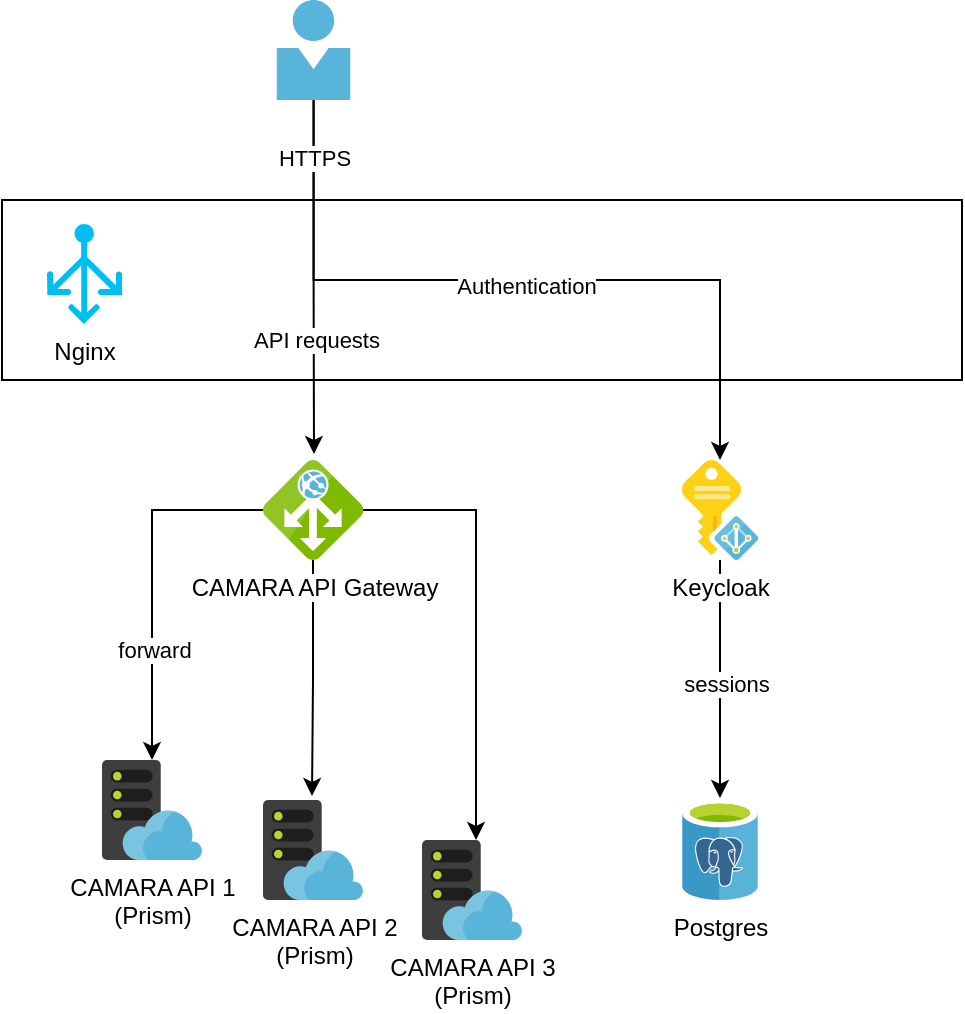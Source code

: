 <mxfile version="28.0.9">
  <diagram name="Page-1" id="jBuIx5rtRVu_JP0zCbMl">
    <mxGraphModel dx="1018" dy="692" grid="1" gridSize="10" guides="1" tooltips="1" connect="1" arrows="1" fold="1" page="1" pageScale="1" pageWidth="850" pageHeight="1100" math="0" shadow="0">
      <root>
        <mxCell id="0" />
        <mxCell id="1" parent="0" />
        <mxCell id="6j-CWQsyC2ZFgy6-_v6g-11" value="" style="rounded=0;whiteSpace=wrap;html=1;" vertex="1" parent="1">
          <mxGeometry x="100" y="150" width="480" height="90" as="geometry" />
        </mxCell>
        <mxCell id="6j-CWQsyC2ZFgy6-_v6g-2" value="Postgres" style="image;sketch=0;aspect=fixed;html=1;points=[];align=center;fontSize=12;image=img/lib/mscae/Azure_Database_for_PostgreSQL_servers.svg;" vertex="1" parent="1">
          <mxGeometry x="440" y="450" width="38" height="50" as="geometry" />
        </mxCell>
        <mxCell id="6j-CWQsyC2ZFgy6-_v6g-13" style="edgeStyle=orthogonalEdgeStyle;rounded=0;orthogonalLoop=1;jettySize=auto;html=1;" edge="1" parent="1" source="6j-CWQsyC2ZFgy6-_v6g-3" target="6j-CWQsyC2ZFgy6-_v6g-7">
          <mxGeometry relative="1" as="geometry">
            <Array as="points">
              <mxPoint x="256" y="190" />
              <mxPoint x="459" y="190" />
            </Array>
          </mxGeometry>
        </mxCell>
        <mxCell id="6j-CWQsyC2ZFgy6-_v6g-15" value="Authentication" style="edgeLabel;html=1;align=center;verticalAlign=middle;resizable=0;points=[];" vertex="1" connectable="0" parent="6j-CWQsyC2ZFgy6-_v6g-13">
          <mxGeometry x="0.024" y="-3" relative="1" as="geometry">
            <mxPoint as="offset" />
          </mxGeometry>
        </mxCell>
        <mxCell id="6j-CWQsyC2ZFgy6-_v6g-3" value="" style="image;sketch=0;aspect=fixed;html=1;points=[];align=center;fontSize=12;image=img/lib/mscae/Person.svg;" vertex="1" parent="1">
          <mxGeometry x="237.25" y="50" width="37" height="50" as="geometry" />
        </mxCell>
        <mxCell id="6j-CWQsyC2ZFgy6-_v6g-18" style="edgeStyle=orthogonalEdgeStyle;rounded=0;orthogonalLoop=1;jettySize=auto;html=1;" edge="1" parent="1" source="6j-CWQsyC2ZFgy6-_v6g-5" target="6j-CWQsyC2ZFgy6-_v6g-8">
          <mxGeometry relative="1" as="geometry" />
        </mxCell>
        <mxCell id="6j-CWQsyC2ZFgy6-_v6g-21" value="forward" style="edgeLabel;html=1;align=center;verticalAlign=middle;resizable=0;points=[];" vertex="1" connectable="0" parent="6j-CWQsyC2ZFgy6-_v6g-18">
          <mxGeometry x="0.391" y="1" relative="1" as="geometry">
            <mxPoint as="offset" />
          </mxGeometry>
        </mxCell>
        <mxCell id="6j-CWQsyC2ZFgy6-_v6g-6" value="Nginx" style="verticalLabelPosition=bottom;html=1;verticalAlign=top;align=center;strokeColor=none;fillColor=#00BEF2;shape=mxgraph.azure.load_balancer_generic;pointerEvents=1;" vertex="1" parent="1">
          <mxGeometry x="122.5" y="162" width="37.5" height="50" as="geometry" />
        </mxCell>
        <mxCell id="6j-CWQsyC2ZFgy6-_v6g-8" value="&lt;div&gt;CAMARA API 1&lt;/div&gt;&lt;div&gt;(Prism)&lt;/div&gt;" style="image;sketch=0;aspect=fixed;html=1;points=[];align=center;fontSize=12;image=img/lib/mscae/WebHosting.svg;" vertex="1" parent="1">
          <mxGeometry x="150" y="430" width="50" height="50" as="geometry" />
        </mxCell>
        <mxCell id="6j-CWQsyC2ZFgy6-_v6g-9" value="&lt;div&gt;CAMARA API 2&lt;/div&gt;&lt;div&gt;(Prism)&lt;/div&gt;" style="image;sketch=0;aspect=fixed;html=1;points=[];align=center;fontSize=12;image=img/lib/mscae/WebHosting.svg;" vertex="1" parent="1">
          <mxGeometry x="230.5" y="450" width="50" height="50" as="geometry" />
        </mxCell>
        <mxCell id="6j-CWQsyC2ZFgy6-_v6g-10" value="&lt;div&gt;CAMARA API 3&lt;/div&gt;&lt;div&gt;(Prism)&lt;/div&gt;" style="image;sketch=0;aspect=fixed;html=1;points=[];align=center;fontSize=12;image=img/lib/mscae/WebHosting.svg;" vertex="1" parent="1">
          <mxGeometry x="310" y="470" width="50" height="50" as="geometry" />
        </mxCell>
        <mxCell id="6j-CWQsyC2ZFgy6-_v6g-12" style="edgeStyle=orthogonalEdgeStyle;rounded=0;orthogonalLoop=1;jettySize=auto;html=1;entryX=0.51;entryY=-0.06;entryDx=0;entryDy=0;entryPerimeter=0;" edge="1" parent="1" source="6j-CWQsyC2ZFgy6-_v6g-3" target="6j-CWQsyC2ZFgy6-_v6g-5">
          <mxGeometry relative="1" as="geometry" />
        </mxCell>
        <mxCell id="6j-CWQsyC2ZFgy6-_v6g-14" value="API requests" style="edgeLabel;html=1;align=center;verticalAlign=middle;resizable=0;points=[];" vertex="1" connectable="0" parent="6j-CWQsyC2ZFgy6-_v6g-12">
          <mxGeometry x="0.362" y="1" relative="1" as="geometry">
            <mxPoint y="-1" as="offset" />
          </mxGeometry>
        </mxCell>
        <mxCell id="6j-CWQsyC2ZFgy6-_v6g-23" value="HTTPS" style="edgeLabel;html=1;align=center;verticalAlign=middle;resizable=0;points=[];" vertex="1" connectable="0" parent="6j-CWQsyC2ZFgy6-_v6g-12">
          <mxGeometry x="-0.673" relative="1" as="geometry">
            <mxPoint as="offset" />
          </mxGeometry>
        </mxCell>
        <mxCell id="6j-CWQsyC2ZFgy6-_v6g-16" style="edgeStyle=orthogonalEdgeStyle;rounded=0;orthogonalLoop=1;jettySize=auto;html=1;entryX=0.49;entryY=-0.04;entryDx=0;entryDy=0;entryPerimeter=0;" edge="1" parent="1" source="6j-CWQsyC2ZFgy6-_v6g-5" target="6j-CWQsyC2ZFgy6-_v6g-9">
          <mxGeometry relative="1" as="geometry" />
        </mxCell>
        <mxCell id="6j-CWQsyC2ZFgy6-_v6g-17" style="edgeStyle=orthogonalEdgeStyle;rounded=0;orthogonalLoop=1;jettySize=auto;html=1;entryX=0.54;entryY=0;entryDx=0;entryDy=0;entryPerimeter=0;" edge="1" parent="1" source="6j-CWQsyC2ZFgy6-_v6g-5" target="6j-CWQsyC2ZFgy6-_v6g-10">
          <mxGeometry relative="1" as="geometry" />
        </mxCell>
        <mxCell id="6j-CWQsyC2ZFgy6-_v6g-19" style="edgeStyle=orthogonalEdgeStyle;rounded=0;orthogonalLoop=1;jettySize=auto;html=1;entryX=0.5;entryY=-0.02;entryDx=0;entryDy=0;entryPerimeter=0;" edge="1" parent="1" source="6j-CWQsyC2ZFgy6-_v6g-7" target="6j-CWQsyC2ZFgy6-_v6g-2">
          <mxGeometry relative="1" as="geometry" />
        </mxCell>
        <mxCell id="6j-CWQsyC2ZFgy6-_v6g-20" value="sessions" style="edgeLabel;html=1;align=center;verticalAlign=middle;resizable=0;points=[];" vertex="1" connectable="0" parent="6j-CWQsyC2ZFgy6-_v6g-19">
          <mxGeometry x="0.03" y="3" relative="1" as="geometry">
            <mxPoint as="offset" />
          </mxGeometry>
        </mxCell>
        <mxCell id="6j-CWQsyC2ZFgy6-_v6g-7" value="Keycloak" style="image;sketch=0;aspect=fixed;html=1;points=[];align=center;fontSize=12;image=img/lib/mscae/Managed_Identities.svg;" vertex="1" parent="1">
          <mxGeometry x="440" y="280" width="38" height="50" as="geometry" />
        </mxCell>
        <mxCell id="6j-CWQsyC2ZFgy6-_v6g-5" value="CAMARA API Gateway" style="image;sketch=0;aspect=fixed;html=1;points=[];align=center;fontSize=12;image=img/lib/mscae/Application_Gateway.svg;" vertex="1" parent="1">
          <mxGeometry x="230.5" y="280" width="50" height="50" as="geometry" />
        </mxCell>
      </root>
    </mxGraphModel>
  </diagram>
</mxfile>

